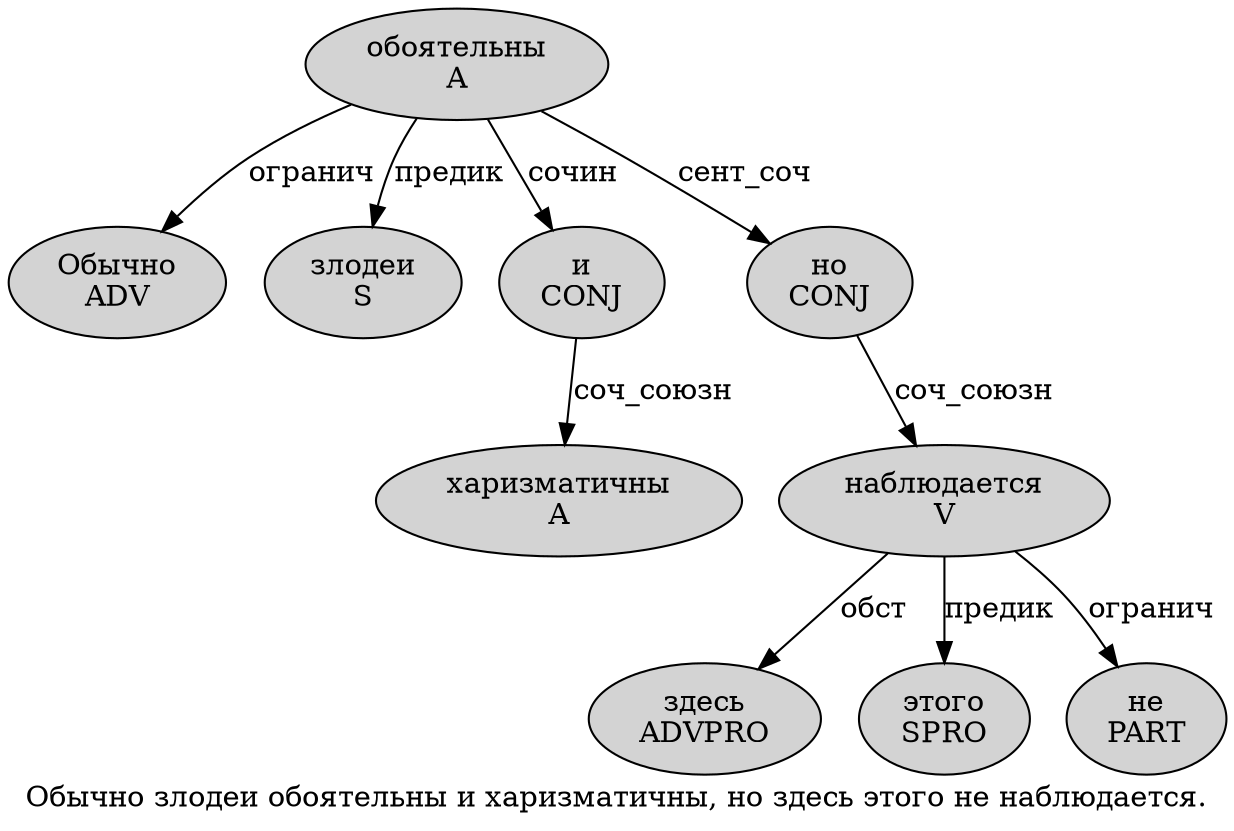 digraph SENTENCE_2880 {
	graph [label="Обычно злодеи обоятельны и харизматичны, но здесь этого не наблюдается."]
	node [style=filled]
		0 [label="Обычно
ADV" color="" fillcolor=lightgray penwidth=1 shape=ellipse]
		1 [label="злодеи
S" color="" fillcolor=lightgray penwidth=1 shape=ellipse]
		2 [label="обоятельны
A" color="" fillcolor=lightgray penwidth=1 shape=ellipse]
		3 [label="и
CONJ" color="" fillcolor=lightgray penwidth=1 shape=ellipse]
		4 [label="харизматичны
A" color="" fillcolor=lightgray penwidth=1 shape=ellipse]
		6 [label="но
CONJ" color="" fillcolor=lightgray penwidth=1 shape=ellipse]
		7 [label="здесь
ADVPRO" color="" fillcolor=lightgray penwidth=1 shape=ellipse]
		8 [label="этого
SPRO" color="" fillcolor=lightgray penwidth=1 shape=ellipse]
		9 [label="не
PART" color="" fillcolor=lightgray penwidth=1 shape=ellipse]
		10 [label="наблюдается
V" color="" fillcolor=lightgray penwidth=1 shape=ellipse]
			10 -> 7 [label="обст"]
			10 -> 8 [label="предик"]
			10 -> 9 [label="огранич"]
			2 -> 0 [label="огранич"]
			2 -> 1 [label="предик"]
			2 -> 3 [label="сочин"]
			2 -> 6 [label="сент_соч"]
			3 -> 4 [label="соч_союзн"]
			6 -> 10 [label="соч_союзн"]
}